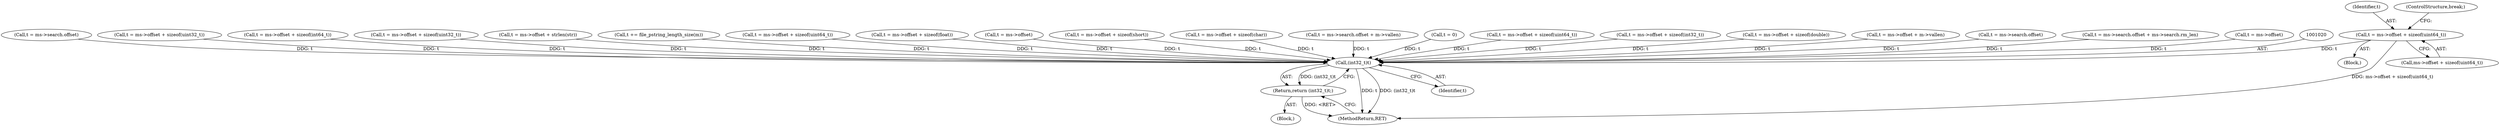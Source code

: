 digraph "0_file_4a284c89d6ef11aca34da65da7d673050a5ea320_5@API" {
"1000680" [label="(Call,t = ms->offset + sizeof(uint64_t))"];
"1001019" [label="(Call,(int32_t)t)"];
"1001018" [label="(Return,return (int32_t)t;)"];
"1000125" [label="(Block,)"];
"1001019" [label="(Call,(int32_t)t)"];
"1000104" [label="(Block,)"];
"1000681" [label="(Identifier,t)"];
"1000911" [label="(Call,t = ms->search.offset)"];
"1000618" [label="(Call,t = ms->offset + sizeof(uint32_t))"];
"1000414" [label="(Call,t = ms->offset + sizeof(int64_t))"];
"1000586" [label="(Call,t = ms->offset + sizeof(uint32_t))"];
"1000475" [label="(Call,t = ms->offset + strlen(str))"];
"1000558" [label="(Call,t += file_pstring_length_size(m))"];
"1000649" [label="(Call,t = ms->offset + sizeof(uint64_t))"];
"1000777" [label="(Call,t = ms->offset + sizeof(float))"];
"1000993" [label="(Call,t = ms->offset)"];
"1000265" [label="(Call,t = ms->offset + sizeof(short))"];
"1001018" [label="(Return,return (int32_t)t;)"];
"1001022" [label="(MethodReturn,RET)"];
"1000190" [label="(Call,t = ms->offset + sizeof(char))"];
"1000680" [label="(Call,t = ms->offset + sizeof(uint64_t))"];
"1000688" [label="(ControlStructure,break;)"];
"1000966" [label="(Call,t = ms->search.offset + m->vallen)"];
"1000109" [label="(Call,t = 0)"];
"1000711" [label="(Call,t = ms->offset + sizeof(uint64_t))"];
"1000341" [label="(Call,t = ms->offset + sizeof(int32_t))"];
"1000682" [label="(Call,ms->offset + sizeof(uint64_t))"];
"1001021" [label="(Identifier,t)"];
"1000843" [label="(Call,t = ms->offset + sizeof(double))"];
"1000458" [label="(Call,t = ms->offset + m->vallen)"];
"1000958" [label="(Call,t = ms->search.offset)"];
"1000919" [label="(Call,t = ms->search.offset + ms->search.rm_len)"];
"1001002" [label="(Call,t = ms->offset)"];
"1000680" -> "1000125"  [label="AST: "];
"1000680" -> "1000682"  [label="CFG: "];
"1000681" -> "1000680"  [label="AST: "];
"1000682" -> "1000680"  [label="AST: "];
"1000688" -> "1000680"  [label="CFG: "];
"1000680" -> "1001022"  [label="DDG: ms->offset + sizeof(uint64_t)"];
"1000680" -> "1001019"  [label="DDG: t"];
"1001019" -> "1001018"  [label="AST: "];
"1001019" -> "1001021"  [label="CFG: "];
"1001020" -> "1001019"  [label="AST: "];
"1001021" -> "1001019"  [label="AST: "];
"1001018" -> "1001019"  [label="CFG: "];
"1001019" -> "1001022"  [label="DDG: t"];
"1001019" -> "1001022"  [label="DDG: (int32_t)t"];
"1001019" -> "1001018"  [label="DDG: (int32_t)t"];
"1000919" -> "1001019"  [label="DDG: t"];
"1001002" -> "1001019"  [label="DDG: t"];
"1000458" -> "1001019"  [label="DDG: t"];
"1000711" -> "1001019"  [label="DDG: t"];
"1000843" -> "1001019"  [label="DDG: t"];
"1000966" -> "1001019"  [label="DDG: t"];
"1000475" -> "1001019"  [label="DDG: t"];
"1000341" -> "1001019"  [label="DDG: t"];
"1000777" -> "1001019"  [label="DDG: t"];
"1000958" -> "1001019"  [label="DDG: t"];
"1000649" -> "1001019"  [label="DDG: t"];
"1000190" -> "1001019"  [label="DDG: t"];
"1000586" -> "1001019"  [label="DDG: t"];
"1000558" -> "1001019"  [label="DDG: t"];
"1000265" -> "1001019"  [label="DDG: t"];
"1000911" -> "1001019"  [label="DDG: t"];
"1000414" -> "1001019"  [label="DDG: t"];
"1000618" -> "1001019"  [label="DDG: t"];
"1000993" -> "1001019"  [label="DDG: t"];
"1000109" -> "1001019"  [label="DDG: t"];
"1001018" -> "1000104"  [label="AST: "];
"1001022" -> "1001018"  [label="CFG: "];
"1001018" -> "1001022"  [label="DDG: <RET>"];
}
